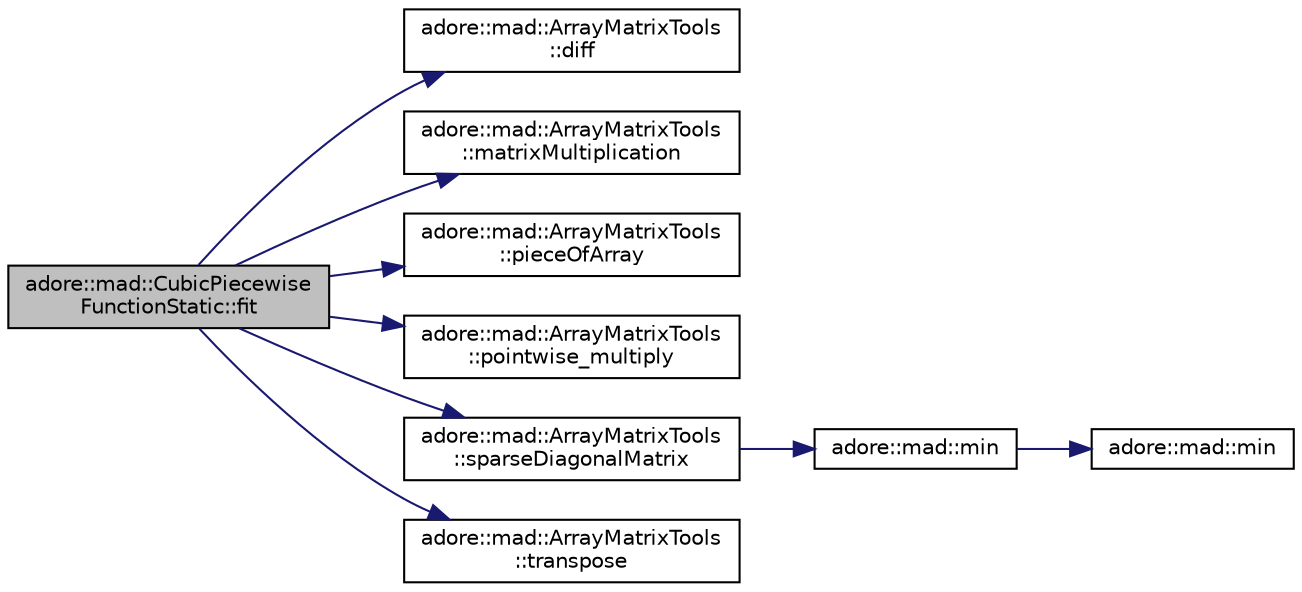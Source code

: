 digraph "adore::mad::CubicPiecewiseFunctionStatic::fit"
{
 // LATEX_PDF_SIZE
  edge [fontname="Helvetica",fontsize="10",labelfontname="Helvetica",labelfontsize="10"];
  node [fontname="Helvetica",fontsize="10",shape=record];
  rankdir="LR";
  Node1 [label="adore::mad::CubicPiecewise\lFunctionStatic::fit",height=0.2,width=0.4,color="black", fillcolor="grey75", style="filled", fontcolor="black",tooltip=" "];
  Node1 -> Node2 [color="midnightblue",fontsize="10",style="solid",fontname="Helvetica"];
  Node2 [label="adore::mad::ArrayMatrixTools\l::diff",height=0.2,width=0.4,color="black", fillcolor="white", style="filled",URL="$classadore_1_1mad_1_1ArrayMatrixTools.html#a87952b138b50238e57277b8fb48bc573",tooltip=" "];
  Node1 -> Node3 [color="midnightblue",fontsize="10",style="solid",fontname="Helvetica"];
  Node3 [label="adore::mad::ArrayMatrixTools\l::matrixMultiplication",height=0.2,width=0.4,color="black", fillcolor="white", style="filled",URL="$classadore_1_1mad_1_1ArrayMatrixTools.html#acd8f7b789b1292e5f557200e5731a645",tooltip=" "];
  Node1 -> Node4 [color="midnightblue",fontsize="10",style="solid",fontname="Helvetica"];
  Node4 [label="adore::mad::ArrayMatrixTools\l::pieceOfArray",height=0.2,width=0.4,color="black", fillcolor="white", style="filled",URL="$classadore_1_1mad_1_1ArrayMatrixTools.html#a2018137151c771080cbccb3e4fc85e03",tooltip=" "];
  Node1 -> Node5 [color="midnightblue",fontsize="10",style="solid",fontname="Helvetica"];
  Node5 [label="adore::mad::ArrayMatrixTools\l::pointwise_multiply",height=0.2,width=0.4,color="black", fillcolor="white", style="filled",URL="$classadore_1_1mad_1_1ArrayMatrixTools.html#a42a3ef4abb19681deb186569c914419f",tooltip=" "];
  Node1 -> Node6 [color="midnightblue",fontsize="10",style="solid",fontname="Helvetica"];
  Node6 [label="adore::mad::ArrayMatrixTools\l::sparseDiagonalMatrix",height=0.2,width=0.4,color="black", fillcolor="white", style="filled",URL="$classadore_1_1mad_1_1ArrayMatrixTools.html#a8ffe1f2d13cf145f00ec39e89395da8d",tooltip=" "];
  Node6 -> Node7 [color="midnightblue",fontsize="10",style="solid",fontname="Helvetica"];
  Node7 [label="adore::mad::min",height=0.2,width=0.4,color="black", fillcolor="white", style="filled",URL="$namespaceadore_1_1mad.html#ab58ecb752f9bbfe27832e0a2c0e22c2b",tooltip=" "];
  Node7 -> Node8 [color="midnightblue",fontsize="10",style="solid",fontname="Helvetica"];
  Node8 [label="adore::mad::min",height=0.2,width=0.4,color="black", fillcolor="white", style="filled",URL="$namespaceadore_1_1mad.html#ac61b79c007d1859f93a10c04272095a1",tooltip=" "];
  Node1 -> Node9 [color="midnightblue",fontsize="10",style="solid",fontname="Helvetica"];
  Node9 [label="adore::mad::ArrayMatrixTools\l::transpose",height=0.2,width=0.4,color="black", fillcolor="white", style="filled",URL="$classadore_1_1mad_1_1ArrayMatrixTools.html#a233d63766075adc66449f4d73ccdf975",tooltip=" "];
}
